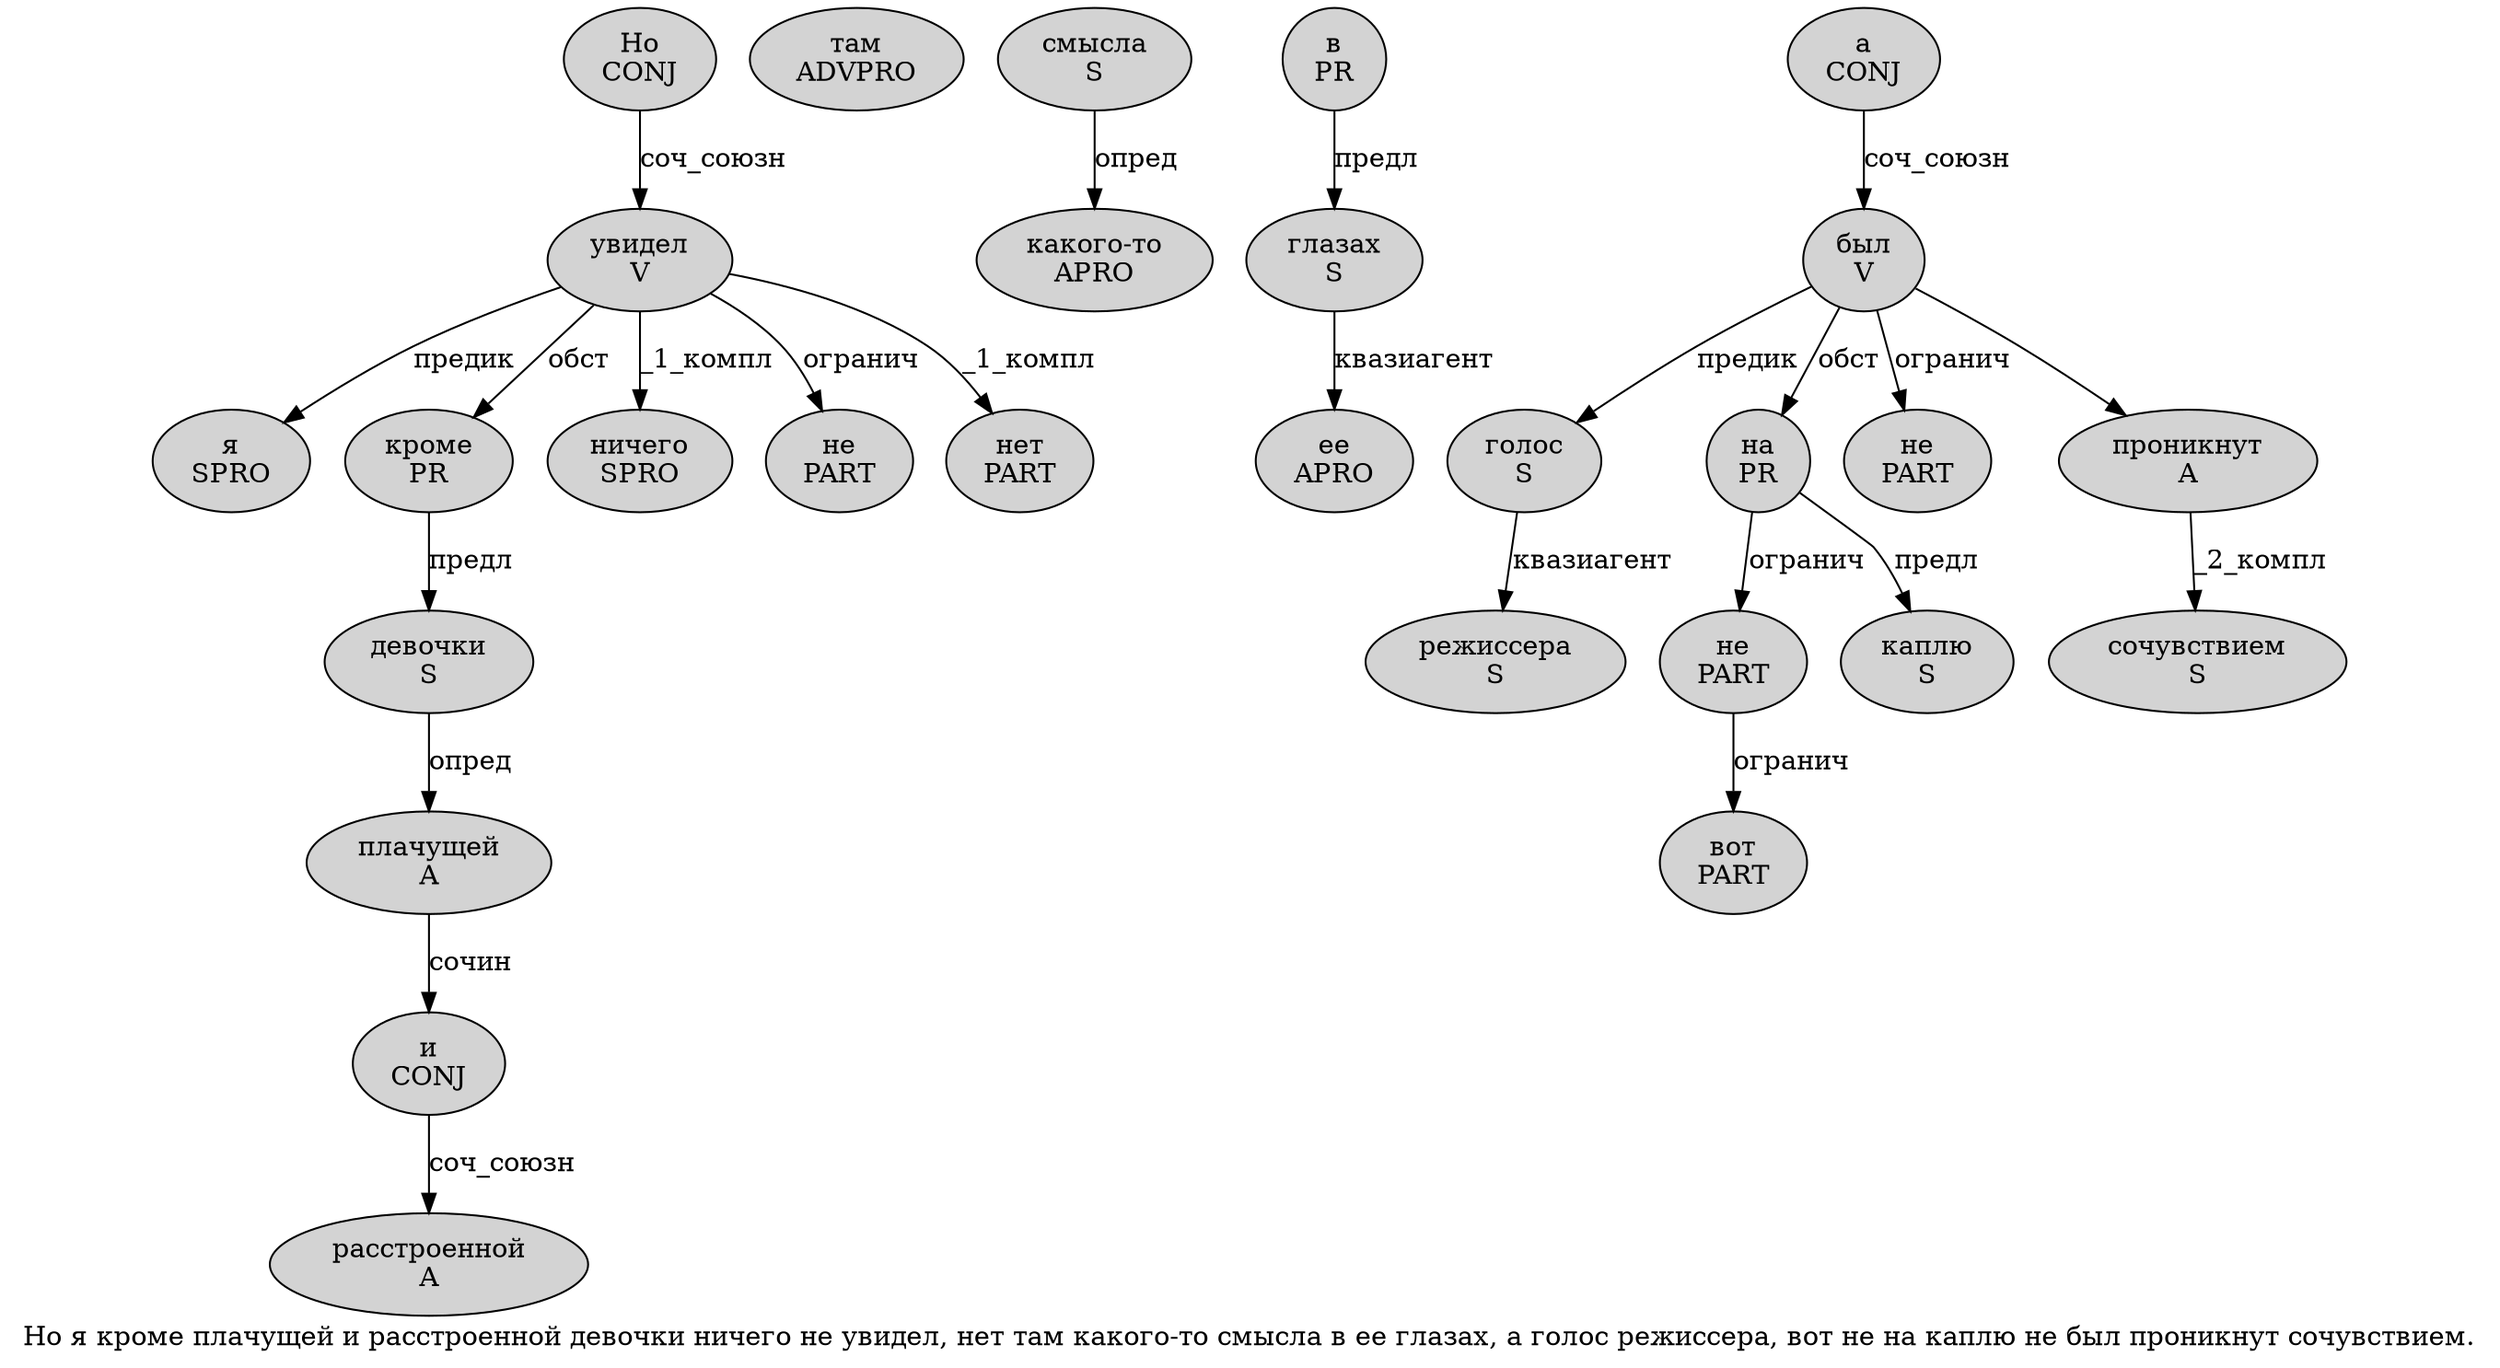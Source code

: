 digraph SENTENCE_2468 {
	graph [label="Но я кроме плачущей и расстроенной девочки ничего не увидел, нет там какого-то смысла в ее глазах, а голос режиссера, вот не на каплю не был проникнут сочувствием."]
	node [style=filled]
		0 [label="Но
CONJ" color="" fillcolor=lightgray penwidth=1 shape=ellipse]
		1 [label="я
SPRO" color="" fillcolor=lightgray penwidth=1 shape=ellipse]
		2 [label="кроме
PR" color="" fillcolor=lightgray penwidth=1 shape=ellipse]
		3 [label="плачущей
A" color="" fillcolor=lightgray penwidth=1 shape=ellipse]
		4 [label="и
CONJ" color="" fillcolor=lightgray penwidth=1 shape=ellipse]
		5 [label="расстроенной
A" color="" fillcolor=lightgray penwidth=1 shape=ellipse]
		6 [label="девочки
S" color="" fillcolor=lightgray penwidth=1 shape=ellipse]
		7 [label="ничего
SPRO" color="" fillcolor=lightgray penwidth=1 shape=ellipse]
		8 [label="не
PART" color="" fillcolor=lightgray penwidth=1 shape=ellipse]
		9 [label="увидел
V" color="" fillcolor=lightgray penwidth=1 shape=ellipse]
		11 [label="нет
PART" color="" fillcolor=lightgray penwidth=1 shape=ellipse]
		12 [label="там
ADVPRO" color="" fillcolor=lightgray penwidth=1 shape=ellipse]
		13 [label="какого-то
APRO" color="" fillcolor=lightgray penwidth=1 shape=ellipse]
		14 [label="смысла
S" color="" fillcolor=lightgray penwidth=1 shape=ellipse]
		15 [label="в
PR" color="" fillcolor=lightgray penwidth=1 shape=ellipse]
		16 [label="ее
APRO" color="" fillcolor=lightgray penwidth=1 shape=ellipse]
		17 [label="глазах
S" color="" fillcolor=lightgray penwidth=1 shape=ellipse]
		19 [label="а
CONJ" color="" fillcolor=lightgray penwidth=1 shape=ellipse]
		20 [label="голос
S" color="" fillcolor=lightgray penwidth=1 shape=ellipse]
		21 [label="режиссера
S" color="" fillcolor=lightgray penwidth=1 shape=ellipse]
		23 [label="вот
PART" color="" fillcolor=lightgray penwidth=1 shape=ellipse]
		24 [label="не
PART" color="" fillcolor=lightgray penwidth=1 shape=ellipse]
		25 [label="на
PR" color="" fillcolor=lightgray penwidth=1 shape=ellipse]
		26 [label="каплю
S" color="" fillcolor=lightgray penwidth=1 shape=ellipse]
		27 [label="не
PART" color="" fillcolor=lightgray penwidth=1 shape=ellipse]
		28 [label="был
V" color="" fillcolor=lightgray penwidth=1 shape=ellipse]
		29 [label="проникнут
A" color="" fillcolor=lightgray penwidth=1 shape=ellipse]
		30 [label="сочувствием
S" color="" fillcolor=lightgray penwidth=1 shape=ellipse]
			6 -> 3 [label="опред"]
			24 -> 23 [label="огранич"]
			14 -> 13 [label="опред"]
			20 -> 21 [label="квазиагент"]
			25 -> 24 [label="огранич"]
			25 -> 26 [label="предл"]
			15 -> 17 [label="предл"]
			29 -> 30 [label="_2_компл"]
			3 -> 4 [label="сочин"]
			19 -> 28 [label="соч_союзн"]
			4 -> 5 [label="соч_союзн"]
			17 -> 16 [label="квазиагент"]
			0 -> 9 [label="соч_союзн"]
			9 -> 1 [label="предик"]
			9 -> 2 [label="обст"]
			9 -> 7 [label="_1_компл"]
			9 -> 8 [label="огранич"]
			9 -> 11 [label="_1_компл"]
			28 -> 20 [label="предик"]
			28 -> 25 [label="обст"]
			28 -> 27 [label="огранич"]
			28 -> 29
			2 -> 6 [label="предл"]
}